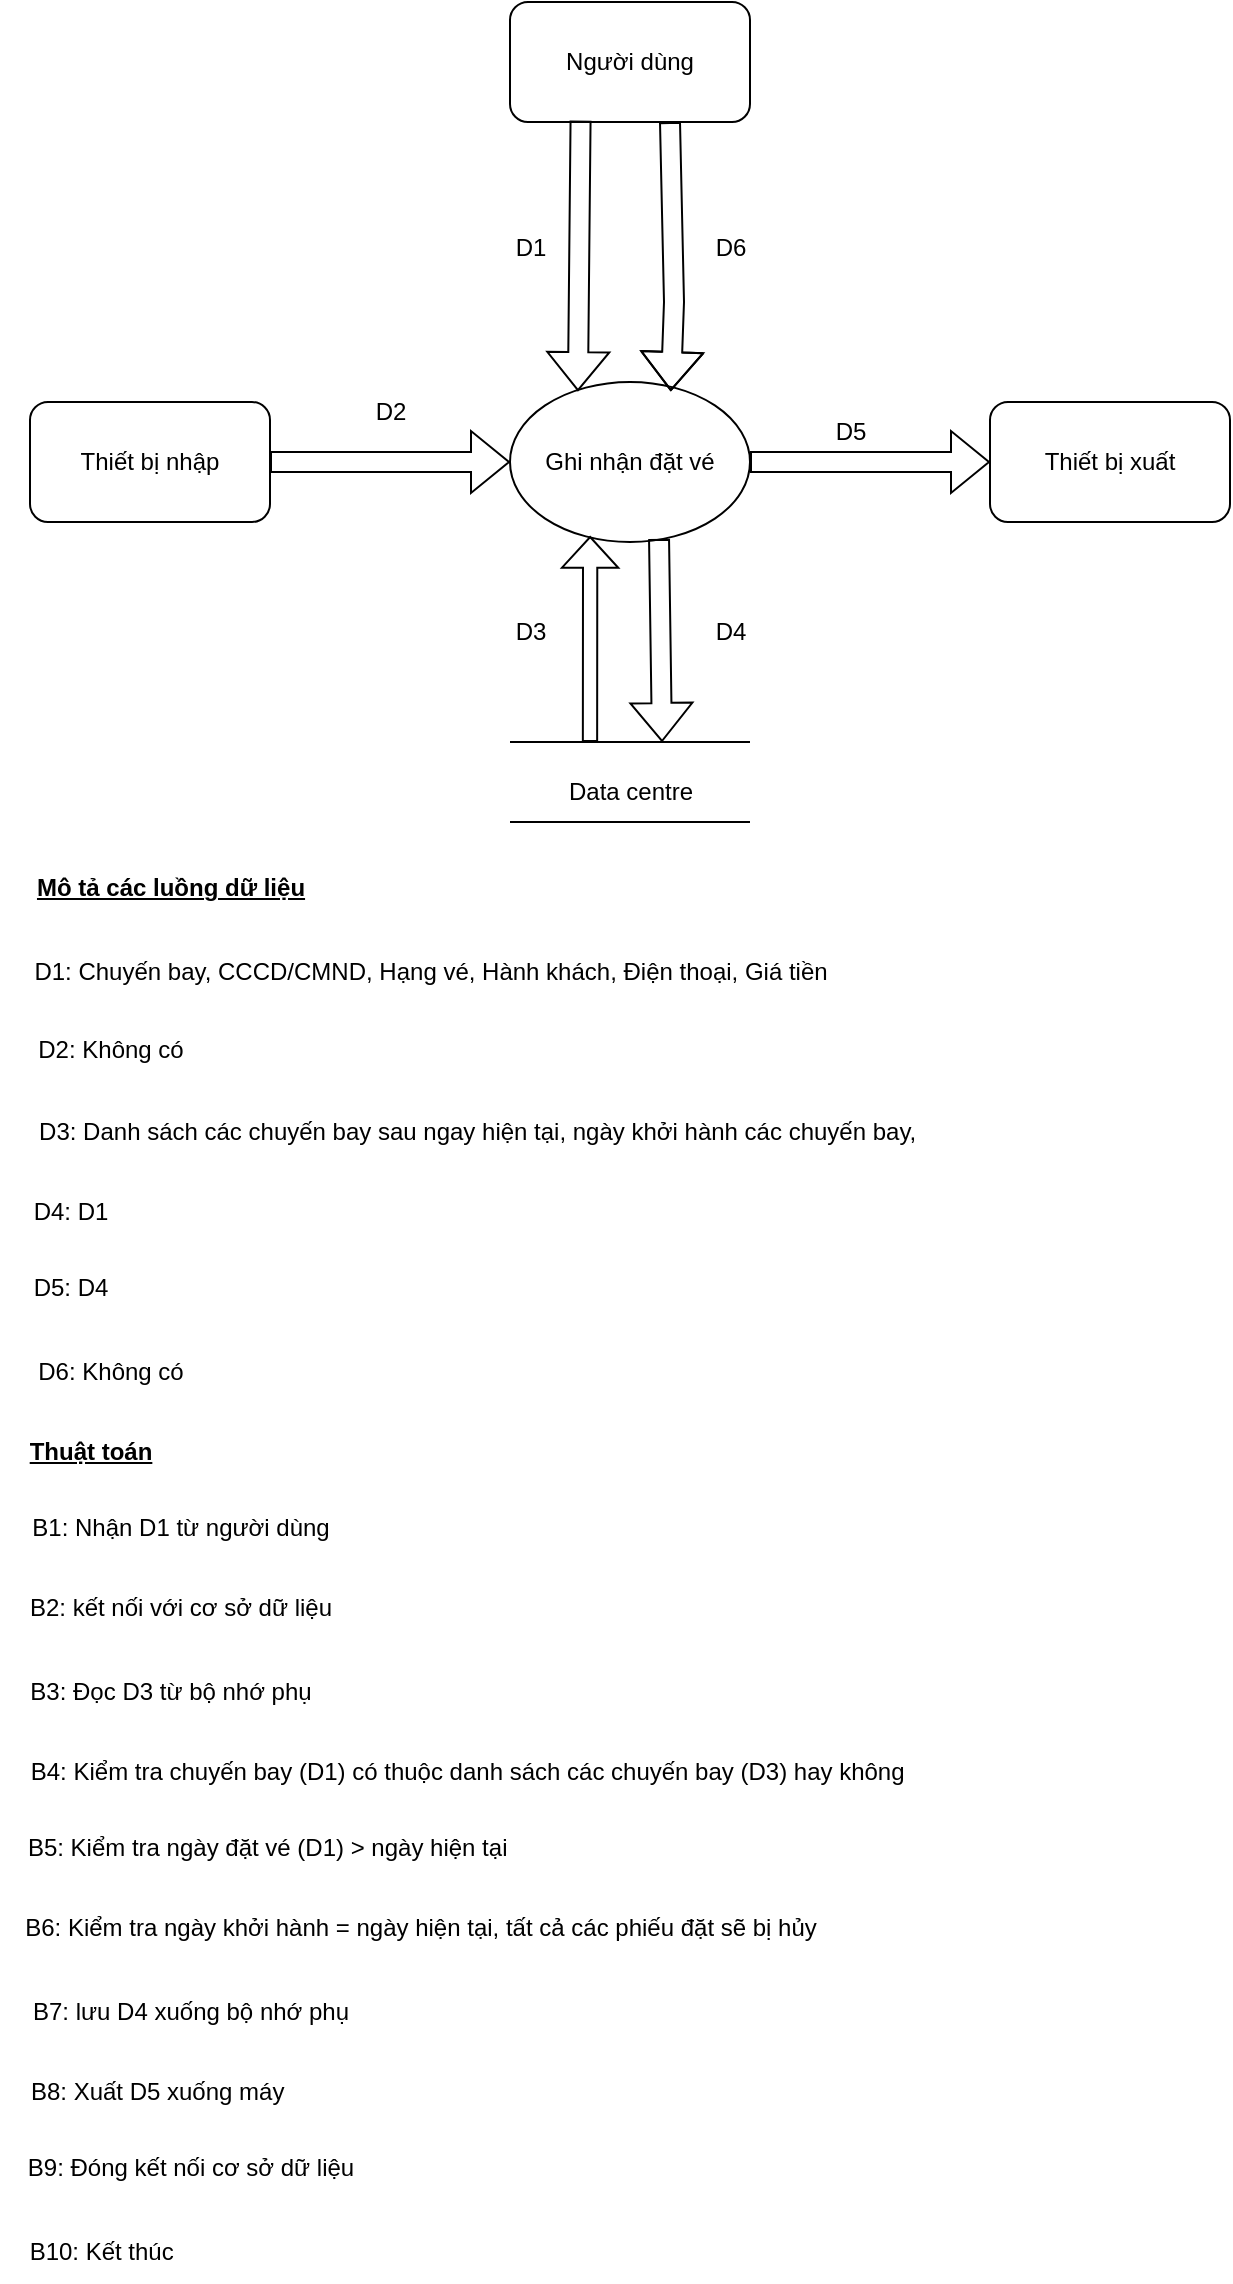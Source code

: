 <mxfile version="24.0.2" type="google">
  <diagram name="Page-1" id="ERcGBdOeoa0EKov4Dhyk">
    <mxGraphModel dx="1050" dy="587" grid="1" gridSize="10" guides="1" tooltips="1" connect="1" arrows="1" fold="1" page="1" pageScale="1" pageWidth="850" pageHeight="1100" math="0" shadow="0">
      <root>
        <mxCell id="0" />
        <mxCell id="1" parent="0" />
        <mxCell id="0HJ5qdZpC-n_4IhRVBek-1" value="Ghi nhận đặt vé" style="ellipse;whiteSpace=wrap;html=1;" parent="1" vertex="1">
          <mxGeometry x="360" y="260" width="120" height="80" as="geometry" />
        </mxCell>
        <mxCell id="0HJ5qdZpC-n_4IhRVBek-2" value="Người dùng" style="rounded=1;whiteSpace=wrap;html=1;" parent="1" vertex="1">
          <mxGeometry x="360" y="70" width="120" height="60" as="geometry" />
        </mxCell>
        <mxCell id="0HJ5qdZpC-n_4IhRVBek-3" value="Thiết bị nhập" style="rounded=1;whiteSpace=wrap;html=1;" parent="1" vertex="1">
          <mxGeometry x="120" y="270" width="120" height="60" as="geometry" />
        </mxCell>
        <mxCell id="0HJ5qdZpC-n_4IhRVBek-4" value="Thiết bị xuất" style="rounded=1;whiteSpace=wrap;html=1;" parent="1" vertex="1">
          <mxGeometry x="600" y="270" width="120" height="60" as="geometry" />
        </mxCell>
        <mxCell id="0HJ5qdZpC-n_4IhRVBek-6" value="" style="shape=flexArrow;endArrow=classic;html=1;rounded=0;exitX=0.294;exitY=0.989;exitDx=0;exitDy=0;entryX=0.283;entryY=0.057;entryDx=0;entryDy=0;entryPerimeter=0;exitPerimeter=0;" parent="1" source="0HJ5qdZpC-n_4IhRVBek-2" target="0HJ5qdZpC-n_4IhRVBek-1" edge="1">
          <mxGeometry width="50" height="50" relative="1" as="geometry">
            <mxPoint x="400" y="330" as="sourcePoint" />
            <mxPoint x="450" y="280" as="targetPoint" />
          </mxGeometry>
        </mxCell>
        <mxCell id="0HJ5qdZpC-n_4IhRVBek-7" value="" style="shape=flexArrow;endArrow=classic;html=1;rounded=0;entryX=0.67;entryY=0.057;entryDx=0;entryDy=0;entryPerimeter=0;" parent="1" target="0HJ5qdZpC-n_4IhRVBek-1" edge="1">
          <mxGeometry width="50" height="50" relative="1" as="geometry">
            <mxPoint x="440" y="130" as="sourcePoint" />
            <mxPoint x="450" y="280" as="targetPoint" />
            <Array as="points">
              <mxPoint x="442" y="220" />
            </Array>
          </mxGeometry>
        </mxCell>
        <mxCell id="0HJ5qdZpC-n_4IhRVBek-8" value="" style="shape=flexArrow;endArrow=classic;html=1;rounded=0;entryX=0;entryY=0.5;entryDx=0;entryDy=0;exitX=1;exitY=0.5;exitDx=0;exitDy=0;" parent="1" source="0HJ5qdZpC-n_4IhRVBek-1" target="0HJ5qdZpC-n_4IhRVBek-4" edge="1">
          <mxGeometry width="50" height="50" relative="1" as="geometry">
            <mxPoint x="320" y="360" as="sourcePoint" />
            <mxPoint x="370" y="310" as="targetPoint" />
          </mxGeometry>
        </mxCell>
        <mxCell id="0HJ5qdZpC-n_4IhRVBek-9" value="" style="shape=flexArrow;endArrow=classic;html=1;rounded=0;entryX=0;entryY=0.5;entryDx=0;entryDy=0;exitX=1;exitY=0.5;exitDx=0;exitDy=0;" parent="1" source="0HJ5qdZpC-n_4IhRVBek-3" target="0HJ5qdZpC-n_4IhRVBek-1" edge="1">
          <mxGeometry width="50" height="50" relative="1" as="geometry">
            <mxPoint x="320" y="360" as="sourcePoint" />
            <mxPoint x="370" y="310" as="targetPoint" />
          </mxGeometry>
        </mxCell>
        <mxCell id="0HJ5qdZpC-n_4IhRVBek-10" value="" style="endArrow=none;html=1;rounded=0;" parent="1" edge="1">
          <mxGeometry width="50" height="50" relative="1" as="geometry">
            <mxPoint x="360" y="440" as="sourcePoint" />
            <mxPoint x="480" y="440" as="targetPoint" />
          </mxGeometry>
        </mxCell>
        <mxCell id="0HJ5qdZpC-n_4IhRVBek-11" value="" style="endArrow=none;html=1;rounded=0;" parent="1" edge="1">
          <mxGeometry width="50" height="50" relative="1" as="geometry">
            <mxPoint x="360" y="480" as="sourcePoint" />
            <mxPoint x="480" y="480" as="targetPoint" />
          </mxGeometry>
        </mxCell>
        <mxCell id="0HJ5qdZpC-n_4IhRVBek-12" value="" style="shape=flexArrow;endArrow=classic;html=1;rounded=0;width=7.143;endSize=4.771;entryX=0.334;entryY=0.963;entryDx=0;entryDy=0;entryPerimeter=0;" parent="1" target="0HJ5qdZpC-n_4IhRVBek-1" edge="1">
          <mxGeometry width="50" height="50" relative="1" as="geometry">
            <mxPoint x="400" y="440" as="sourcePoint" />
            <mxPoint x="400" y="340" as="targetPoint" />
          </mxGeometry>
        </mxCell>
        <mxCell id="0HJ5qdZpC-n_4IhRVBek-13" value="" style="shape=flexArrow;endArrow=classic;html=1;rounded=0;exitX=0.621;exitY=0.981;exitDx=0;exitDy=0;exitPerimeter=0;" parent="1" source="0HJ5qdZpC-n_4IhRVBek-1" edge="1">
          <mxGeometry width="50" height="50" relative="1" as="geometry">
            <mxPoint x="436" y="341" as="sourcePoint" />
            <mxPoint x="436" y="440" as="targetPoint" />
          </mxGeometry>
        </mxCell>
        <mxCell id="0HJ5qdZpC-n_4IhRVBek-14" value="D1" style="text;html=1;align=center;verticalAlign=middle;resizable=0;points=[];autosize=1;strokeColor=none;fillColor=none;" parent="1" vertex="1">
          <mxGeometry x="350" y="178" width="40" height="30" as="geometry" />
        </mxCell>
        <mxCell id="0HJ5qdZpC-n_4IhRVBek-15" value="D6" style="text;html=1;align=center;verticalAlign=middle;resizable=0;points=[];autosize=1;strokeColor=none;fillColor=none;" parent="1" vertex="1">
          <mxGeometry x="450" y="178" width="40" height="30" as="geometry" />
        </mxCell>
        <mxCell id="0HJ5qdZpC-n_4IhRVBek-16" value="D5" style="text;html=1;align=center;verticalAlign=middle;resizable=0;points=[];autosize=1;strokeColor=none;fillColor=none;" parent="1" vertex="1">
          <mxGeometry x="510" y="270" width="40" height="30" as="geometry" />
        </mxCell>
        <mxCell id="0HJ5qdZpC-n_4IhRVBek-17" value="D4" style="text;html=1;align=center;verticalAlign=middle;resizable=0;points=[];autosize=1;strokeColor=none;fillColor=none;" parent="1" vertex="1">
          <mxGeometry x="450" y="370" width="40" height="30" as="geometry" />
        </mxCell>
        <mxCell id="0HJ5qdZpC-n_4IhRVBek-18" value="D3" style="text;html=1;align=center;verticalAlign=middle;resizable=0;points=[];autosize=1;strokeColor=none;fillColor=none;" parent="1" vertex="1">
          <mxGeometry x="350" y="370" width="40" height="30" as="geometry" />
        </mxCell>
        <mxCell id="0HJ5qdZpC-n_4IhRVBek-19" value="D2" style="text;html=1;align=center;verticalAlign=middle;resizable=0;points=[];autosize=1;strokeColor=none;fillColor=none;" parent="1" vertex="1">
          <mxGeometry x="280" y="260" width="40" height="30" as="geometry" />
        </mxCell>
        <mxCell id="0HJ5qdZpC-n_4IhRVBek-20" value="Data centre" style="text;html=1;align=center;verticalAlign=middle;resizable=0;points=[];autosize=1;strokeColor=none;fillColor=none;" parent="1" vertex="1">
          <mxGeometry x="375" y="450" width="90" height="30" as="geometry" />
        </mxCell>
        <mxCell id="0HJ5qdZpC-n_4IhRVBek-21" value="D1: Chuyến bay, CCCD/CMND, Hạng vé, Hành khách, Điện thoại, Giá tiền" style="text;html=1;align=center;verticalAlign=middle;resizable=0;points=[];autosize=1;strokeColor=none;fillColor=none;" parent="1" vertex="1">
          <mxGeometry x="110" y="540" width="420" height="30" as="geometry" />
        </mxCell>
        <mxCell id="0HJ5qdZpC-n_4IhRVBek-22" value="D2: Không có" style="text;html=1;align=center;verticalAlign=middle;resizable=0;points=[];autosize=1;strokeColor=none;fillColor=none;" parent="1" vertex="1">
          <mxGeometry x="110" y="579" width="100" height="30" as="geometry" />
        </mxCell>
        <mxCell id="0HJ5qdZpC-n_4IhRVBek-23" value="D3: Danh sách các chuyến bay sau ngay hiện tại, ngày khởi hành các chuyến bay,&amp;nbsp;" style="text;html=1;align=center;verticalAlign=middle;resizable=0;points=[];autosize=1;strokeColor=none;fillColor=none;" parent="1" vertex="1">
          <mxGeometry x="110" y="620" width="470" height="30" as="geometry" />
        </mxCell>
        <mxCell id="0HJ5qdZpC-n_4IhRVBek-24" value="D4: D1" style="text;html=1;align=center;verticalAlign=middle;resizable=0;points=[];autosize=1;strokeColor=none;fillColor=none;" parent="1" vertex="1">
          <mxGeometry x="110" y="660" width="60" height="30" as="geometry" />
        </mxCell>
        <mxCell id="0HJ5qdZpC-n_4IhRVBek-25" value="D5: D4" style="text;html=1;align=center;verticalAlign=middle;resizable=0;points=[];autosize=1;strokeColor=none;fillColor=none;" parent="1" vertex="1">
          <mxGeometry x="110" y="698" width="60" height="30" as="geometry" />
        </mxCell>
        <mxCell id="0HJ5qdZpC-n_4IhRVBek-26" value="D6: Không có" style="text;html=1;align=center;verticalAlign=middle;resizable=0;points=[];autosize=1;strokeColor=none;fillColor=none;" parent="1" vertex="1">
          <mxGeometry x="110" y="740" width="100" height="30" as="geometry" />
        </mxCell>
        <mxCell id="0HJ5qdZpC-n_4IhRVBek-27" value="&lt;b&gt;&lt;u&gt;Mô tả các luồng dữ liệu&lt;/u&gt;&lt;/b&gt;" style="text;html=1;align=center;verticalAlign=middle;resizable=0;points=[];autosize=1;strokeColor=none;fillColor=none;" parent="1" vertex="1">
          <mxGeometry x="110" y="498" width="160" height="30" as="geometry" />
        </mxCell>
        <mxCell id="0HJ5qdZpC-n_4IhRVBek-28" value="&lt;b&gt;&lt;u&gt;Thuật toán&lt;/u&gt;&lt;/b&gt;" style="text;html=1;align=center;verticalAlign=middle;resizable=0;points=[];autosize=1;strokeColor=none;fillColor=none;" parent="1" vertex="1">
          <mxGeometry x="110" y="780" width="80" height="30" as="geometry" />
        </mxCell>
        <mxCell id="0HJ5qdZpC-n_4IhRVBek-29" value="B1: Nhận D1 từ người dùng" style="text;html=1;align=center;verticalAlign=middle;resizable=0;points=[];autosize=1;strokeColor=none;fillColor=none;" parent="1" vertex="1">
          <mxGeometry x="110" y="818" width="170" height="30" as="geometry" />
        </mxCell>
        <mxCell id="0HJ5qdZpC-n_4IhRVBek-30" value="B2: kết nối với cơ sở dữ liệu" style="text;html=1;align=center;verticalAlign=middle;resizable=0;points=[];autosize=1;strokeColor=none;fillColor=none;" parent="1" vertex="1">
          <mxGeometry x="110" y="858" width="170" height="30" as="geometry" />
        </mxCell>
        <mxCell id="0HJ5qdZpC-n_4IhRVBek-31" value="B3: Đọc D3 từ bộ nhớ phụ" style="text;html=1;align=center;verticalAlign=middle;resizable=0;points=[];autosize=1;strokeColor=none;fillColor=none;" parent="1" vertex="1">
          <mxGeometry x="110" y="900" width="160" height="30" as="geometry" />
        </mxCell>
        <mxCell id="0HJ5qdZpC-n_4IhRVBek-32" value="B4: Kiểm tra chuyến bay (D1) có thuộc danh sách các chuyến bay (D3) hay không&amp;nbsp;" style="text;html=1;align=center;verticalAlign=middle;resizable=0;points=[];autosize=1;strokeColor=none;fillColor=none;" parent="1" vertex="1">
          <mxGeometry x="110" y="940" width="460" height="30" as="geometry" />
        </mxCell>
        <mxCell id="0HJ5qdZpC-n_4IhRVBek-33" value="B5: Kiểm tra ngày đặt vé (D1) &amp;gt; ngày hiện tại&amp;nbsp;" style="text;html=1;align=center;verticalAlign=middle;resizable=0;points=[];autosize=1;strokeColor=none;fillColor=none;" parent="1" vertex="1">
          <mxGeometry x="105" y="978" width="270" height="30" as="geometry" />
        </mxCell>
        <mxCell id="0HJ5qdZpC-n_4IhRVBek-34" value="B6: Kiểm tra ngày khởi hành = ngày hiện tại, tất cả các phiếu đặt sẽ bị hủy" style="text;html=1;align=center;verticalAlign=middle;resizable=0;points=[];autosize=1;strokeColor=none;fillColor=none;" parent="1" vertex="1">
          <mxGeometry x="105" y="1018" width="420" height="30" as="geometry" />
        </mxCell>
        <mxCell id="0HJ5qdZpC-n_4IhRVBek-35" value="B7: lưu D4 xuống bộ nhớ phụ" style="text;html=1;align=center;verticalAlign=middle;resizable=0;points=[];autosize=1;strokeColor=none;fillColor=none;" parent="1" vertex="1">
          <mxGeometry x="110" y="1060" width="180" height="30" as="geometry" />
        </mxCell>
        <mxCell id="0HJ5qdZpC-n_4IhRVBek-36" value="B8: Xuất D5 xuống máy&amp;nbsp;" style="text;html=1;align=center;verticalAlign=middle;resizable=0;points=[];autosize=1;strokeColor=none;fillColor=none;" parent="1" vertex="1">
          <mxGeometry x="110" y="1100" width="150" height="30" as="geometry" />
        </mxCell>
        <mxCell id="0HJ5qdZpC-n_4IhRVBek-37" value="B9: Đóng kết nối cơ sở dữ liệu" style="text;html=1;align=center;verticalAlign=middle;resizable=0;points=[];autosize=1;strokeColor=none;fillColor=none;" parent="1" vertex="1">
          <mxGeometry x="105" y="1138" width="190" height="30" as="geometry" />
        </mxCell>
        <mxCell id="0HJ5qdZpC-n_4IhRVBek-38" value="B10: Kết thúc&amp;nbsp;" style="text;html=1;align=center;verticalAlign=middle;resizable=0;points=[];autosize=1;strokeColor=none;fillColor=none;" parent="1" vertex="1">
          <mxGeometry x="107" y="1180" width="100" height="30" as="geometry" />
        </mxCell>
      </root>
    </mxGraphModel>
  </diagram>
</mxfile>
